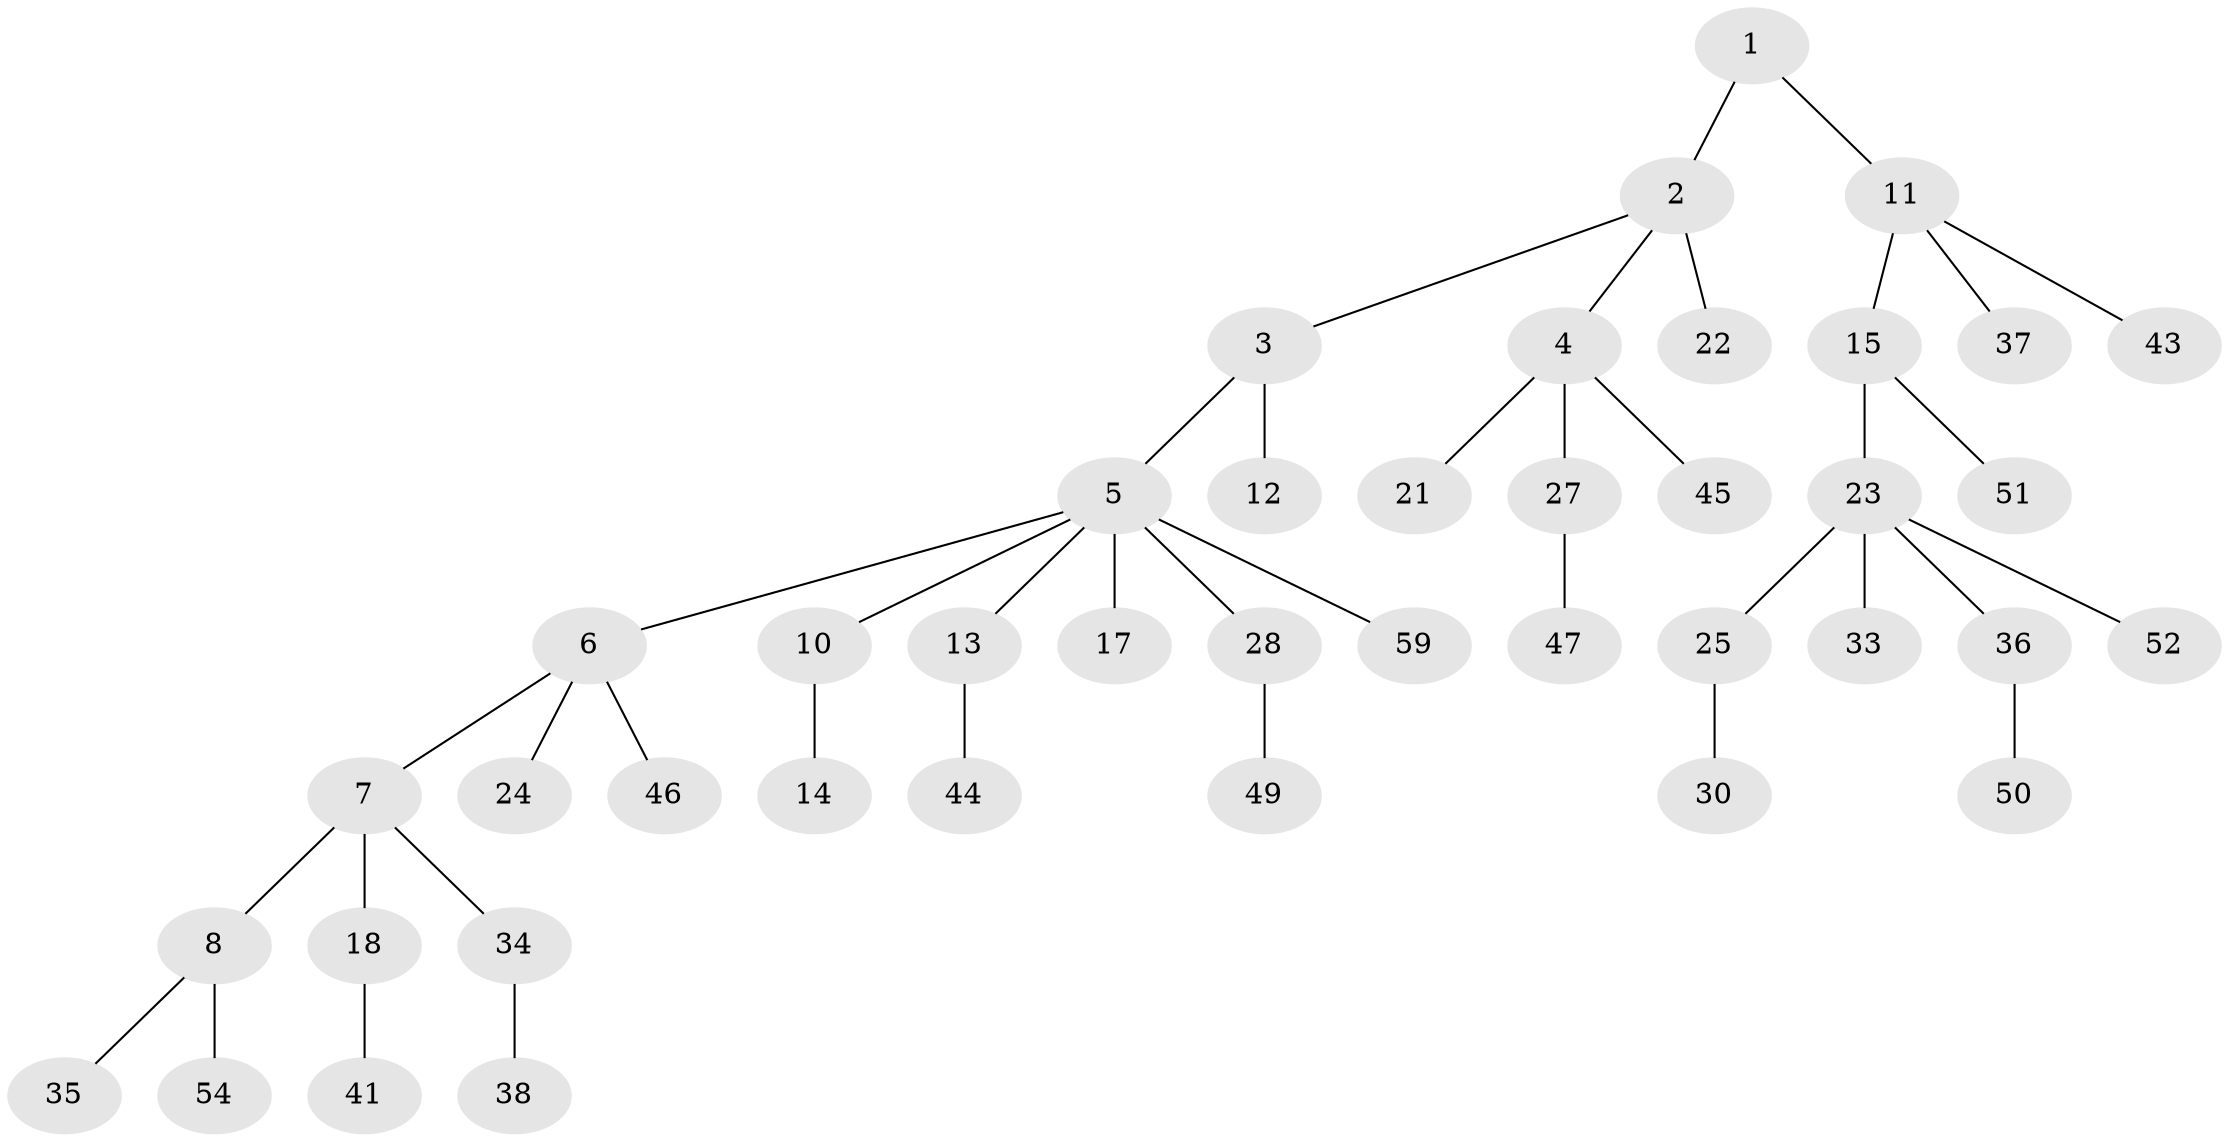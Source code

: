 // Generated by graph-tools (version 1.1) at 2025/52/02/27/25 19:52:09]
// undirected, 42 vertices, 41 edges
graph export_dot {
graph [start="1"]
  node [color=gray90,style=filled];
  1;
  2 [super="+26"];
  3;
  4 [super="+58"];
  5 [super="+9"];
  6 [super="+20"];
  7 [super="+19"];
  8 [super="+29"];
  10 [super="+57"];
  11 [super="+16"];
  12 [super="+42"];
  13;
  14;
  15;
  17;
  18;
  21;
  22 [super="+53"];
  23 [super="+32"];
  24;
  25;
  27 [super="+39"];
  28 [super="+31"];
  30;
  33 [super="+55"];
  34;
  35 [super="+40"];
  36;
  37 [super="+48"];
  38;
  41;
  43;
  44 [super="+60"];
  45 [super="+56"];
  46;
  47;
  49;
  50;
  51;
  52;
  54;
  59;
  1 -- 2;
  1 -- 11;
  2 -- 3;
  2 -- 4;
  2 -- 22;
  3 -- 5;
  3 -- 12;
  4 -- 21;
  4 -- 27;
  4 -- 45;
  5 -- 6;
  5 -- 10;
  5 -- 17;
  5 -- 59;
  5 -- 28;
  5 -- 13;
  6 -- 7;
  6 -- 24;
  6 -- 46;
  7 -- 8;
  7 -- 18;
  7 -- 34;
  8 -- 35;
  8 -- 54;
  10 -- 14;
  11 -- 15;
  11 -- 37;
  11 -- 43;
  13 -- 44;
  15 -- 23;
  15 -- 51;
  18 -- 41;
  23 -- 25;
  23 -- 33;
  23 -- 52;
  23 -- 36;
  25 -- 30;
  27 -- 47;
  28 -- 49;
  34 -- 38;
  36 -- 50;
}
